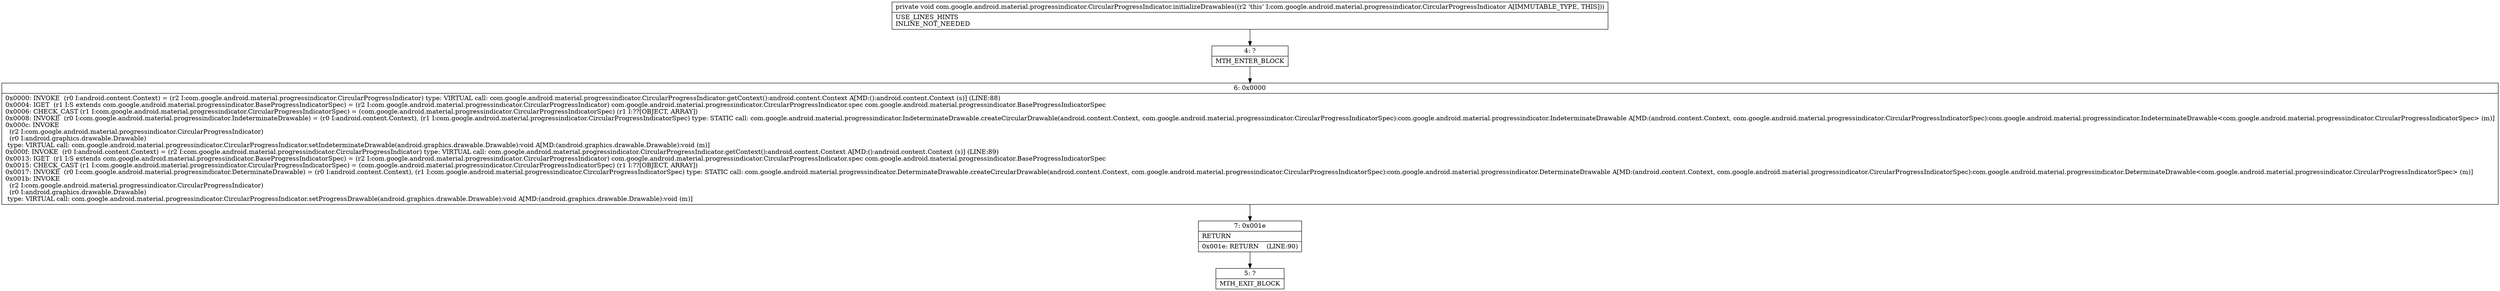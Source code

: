 digraph "CFG forcom.google.android.material.progressindicator.CircularProgressIndicator.initializeDrawables()V" {
Node_4 [shape=record,label="{4\:\ ?|MTH_ENTER_BLOCK\l}"];
Node_6 [shape=record,label="{6\:\ 0x0000|0x0000: INVOKE  (r0 I:android.content.Context) = (r2 I:com.google.android.material.progressindicator.CircularProgressIndicator) type: VIRTUAL call: com.google.android.material.progressindicator.CircularProgressIndicator.getContext():android.content.Context A[MD:():android.content.Context (s)] (LINE:88)\l0x0004: IGET  (r1 I:S extends com.google.android.material.progressindicator.BaseProgressIndicatorSpec) = (r2 I:com.google.android.material.progressindicator.CircularProgressIndicator) com.google.android.material.progressindicator.CircularProgressIndicator.spec com.google.android.material.progressindicator.BaseProgressIndicatorSpec \l0x0006: CHECK_CAST (r1 I:com.google.android.material.progressindicator.CircularProgressIndicatorSpec) = (com.google.android.material.progressindicator.CircularProgressIndicatorSpec) (r1 I:??[OBJECT, ARRAY]) \l0x0008: INVOKE  (r0 I:com.google.android.material.progressindicator.IndeterminateDrawable) = (r0 I:android.content.Context), (r1 I:com.google.android.material.progressindicator.CircularProgressIndicatorSpec) type: STATIC call: com.google.android.material.progressindicator.IndeterminateDrawable.createCircularDrawable(android.content.Context, com.google.android.material.progressindicator.CircularProgressIndicatorSpec):com.google.android.material.progressindicator.IndeterminateDrawable A[MD:(android.content.Context, com.google.android.material.progressindicator.CircularProgressIndicatorSpec):com.google.android.material.progressindicator.IndeterminateDrawable\<com.google.android.material.progressindicator.CircularProgressIndicatorSpec\> (m)]\l0x000c: INVOKE  \l  (r2 I:com.google.android.material.progressindicator.CircularProgressIndicator)\l  (r0 I:android.graphics.drawable.Drawable)\l type: VIRTUAL call: com.google.android.material.progressindicator.CircularProgressIndicator.setIndeterminateDrawable(android.graphics.drawable.Drawable):void A[MD:(android.graphics.drawable.Drawable):void (m)]\l0x000f: INVOKE  (r0 I:android.content.Context) = (r2 I:com.google.android.material.progressindicator.CircularProgressIndicator) type: VIRTUAL call: com.google.android.material.progressindicator.CircularProgressIndicator.getContext():android.content.Context A[MD:():android.content.Context (s)] (LINE:89)\l0x0013: IGET  (r1 I:S extends com.google.android.material.progressindicator.BaseProgressIndicatorSpec) = (r2 I:com.google.android.material.progressindicator.CircularProgressIndicator) com.google.android.material.progressindicator.CircularProgressIndicator.spec com.google.android.material.progressindicator.BaseProgressIndicatorSpec \l0x0015: CHECK_CAST (r1 I:com.google.android.material.progressindicator.CircularProgressIndicatorSpec) = (com.google.android.material.progressindicator.CircularProgressIndicatorSpec) (r1 I:??[OBJECT, ARRAY]) \l0x0017: INVOKE  (r0 I:com.google.android.material.progressindicator.DeterminateDrawable) = (r0 I:android.content.Context), (r1 I:com.google.android.material.progressindicator.CircularProgressIndicatorSpec) type: STATIC call: com.google.android.material.progressindicator.DeterminateDrawable.createCircularDrawable(android.content.Context, com.google.android.material.progressindicator.CircularProgressIndicatorSpec):com.google.android.material.progressindicator.DeterminateDrawable A[MD:(android.content.Context, com.google.android.material.progressindicator.CircularProgressIndicatorSpec):com.google.android.material.progressindicator.DeterminateDrawable\<com.google.android.material.progressindicator.CircularProgressIndicatorSpec\> (m)]\l0x001b: INVOKE  \l  (r2 I:com.google.android.material.progressindicator.CircularProgressIndicator)\l  (r0 I:android.graphics.drawable.Drawable)\l type: VIRTUAL call: com.google.android.material.progressindicator.CircularProgressIndicator.setProgressDrawable(android.graphics.drawable.Drawable):void A[MD:(android.graphics.drawable.Drawable):void (m)]\l}"];
Node_7 [shape=record,label="{7\:\ 0x001e|RETURN\l|0x001e: RETURN    (LINE:90)\l}"];
Node_5 [shape=record,label="{5\:\ ?|MTH_EXIT_BLOCK\l}"];
MethodNode[shape=record,label="{private void com.google.android.material.progressindicator.CircularProgressIndicator.initializeDrawables((r2 'this' I:com.google.android.material.progressindicator.CircularProgressIndicator A[IMMUTABLE_TYPE, THIS]))  | USE_LINES_HINTS\lINLINE_NOT_NEEDED\l}"];
MethodNode -> Node_4;Node_4 -> Node_6;
Node_6 -> Node_7;
Node_7 -> Node_5;
}

